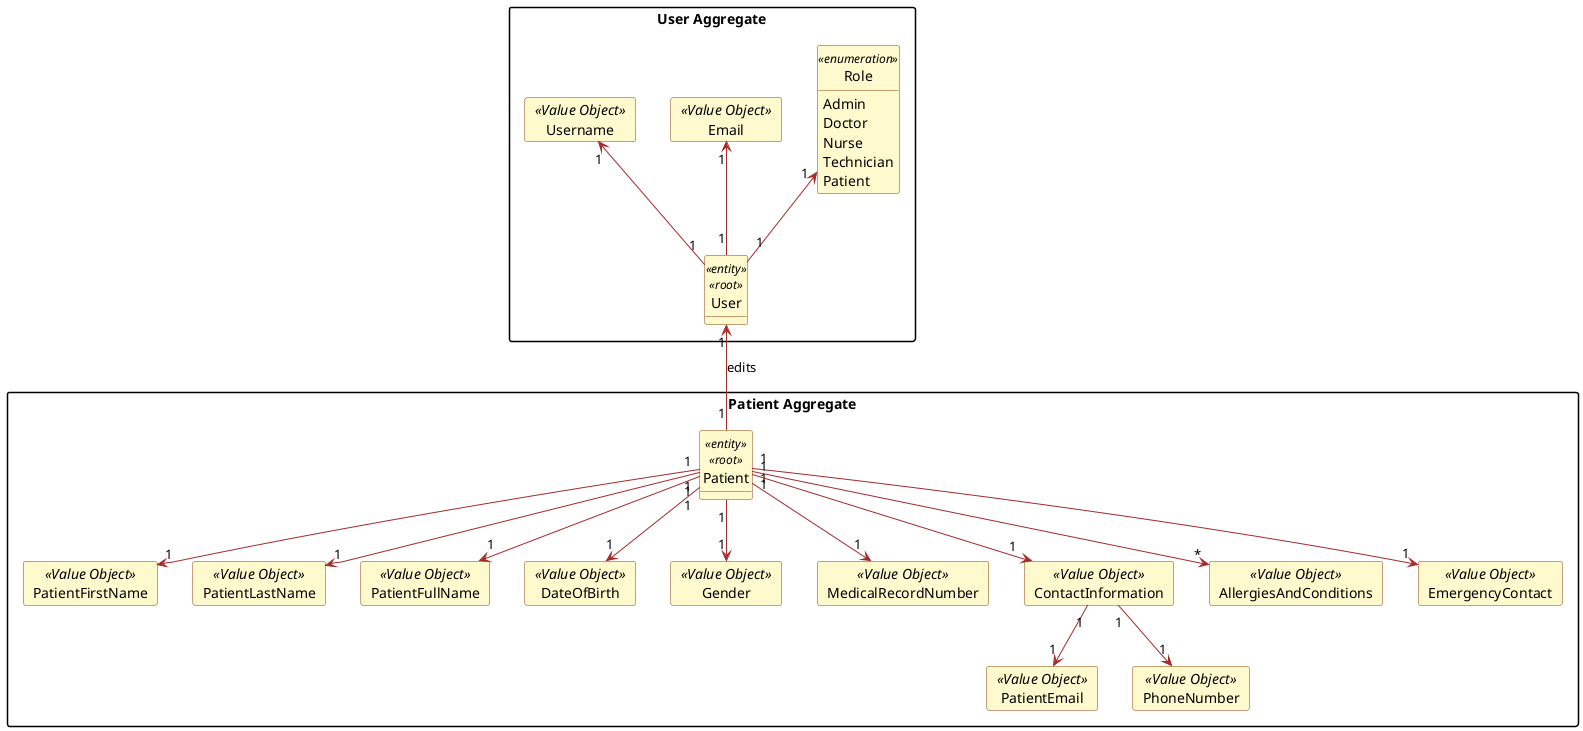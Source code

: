 "@startuml Domain Model excerpt for US 5.1.2"
hide circle
hide methods
allow_mixing


skinparam classAttributeIconSize 0

skinparam class {
    LifeLineBorderColor DodgerBlue
    LifeLineBackgroundColor APPLICATION
    BackgroundColor LemonChiffon
    ArrowColor Brown
    BorderColor SaddleBrown
}

skinparam packageStyle rectangle

skinparam card {
    LifeLineBorderColor DodgerBlue
    LifeLineBackgroundColor APPLICATION
    BackgroundColor LemonChiffon
    ArrowColor Brown
    BorderColor SaddleBrown
}


package "User Aggregate" {

    entity User <<entity>><<root>> {
    }

    card Username <<Value Object>>
    card Email <<Value Object>>

    enum Role <<enumeration>> {
        Admin
        Doctor
        Nurse
        Technician
        Patient
    }

    ' Relationships inside the User aggregate
    User "1"-u->"1" Username
    User "1"-u->"1" Email
    User "1"-u->"1" Role


}

package "Patient Aggregate" {

    entity Patient <<entity>><<root>> {
    }

    card PatientFirstName <<Value Object>>
    card PatientLastName <<Value Object>>
    card PatientFullName <<Value Object>>
    card DateOfBirth <<Value Object>>
    card Gender <<Value Object>>
    card MedicalRecordNumber <<Value Object>>
    card ContactInformation <<Value Object>>
    card AllergiesAndConditions <<Value Object>>
    card EmergencyContact <<Value Object>>
    'card AppointmentHistory <<Value Object>>

    ' Contact Information Attributes
    card PatientEmail <<Value Object>>
    card PhoneNumber <<Value Object>>

    ' Relationships Contact Information
    ContactInformation "1"-->"1" PatientEmail
    ContactInformation "1"-->"1" PhoneNumber

    ' Relationships inside the Patient aggregate
    Patient "1"-->"1" PatientFirstName
    Patient "1"-->"1" PatientLastName
    Patient "1"-->"1" PatientFullName
    Patient "1"-->"1" DateOfBirth
    Patient "1"--> "1" Gender
    Patient "1"-->"1" MedicalRecordNumber
    Patient "1"--> "1" ContactInformation
    Patient "1"--> "*" AllergiesAndConditions
    Patient "1"--> "1" EmergencyContact

}

Patient "1" -u->  "1" User : "edits"

@enduml
